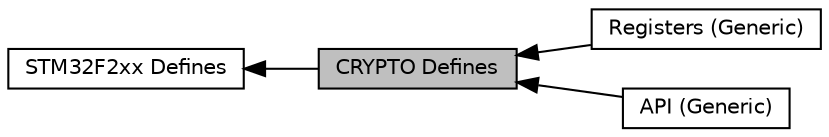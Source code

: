 digraph "CRYPTO Defines"
{
  edge [fontname="Helvetica",fontsize="10",labelfontname="Helvetica",labelfontsize="10"];
  node [fontname="Helvetica",fontsize="10",shape=record];
  rankdir=LR;
  Node0 [label="CRYPTO Defines",height=0.2,width=0.4,color="black", fillcolor="grey75", style="filled", fontcolor="black"];
  Node1 [label="STM32F2xx Defines",height=0.2,width=0.4,color="black", fillcolor="white", style="filled",URL="$group__STM32F2xx__defines.html",tooltip="Defined Constants and Types for the STM32F2xx series. "];
  Node2 [label="Registers (Generic)",height=0.2,width=0.4,color="black", fillcolor="white", style="filled",URL="$group__crypto__registers__gen.html",tooltip="Register access to the CRYP controller. "];
  Node3 [label="API (Generic)",height=0.2,width=0.4,color="black", fillcolor="white", style="filled",URL="$group__crypto__api__gen.html",tooltip="API for the CRYP controller. "];
  Node1->Node0 [shape=plaintext, dir="back", style="solid"];
  Node0->Node2 [shape=plaintext, dir="back", style="solid"];
  Node0->Node3 [shape=plaintext, dir="back", style="solid"];
}
